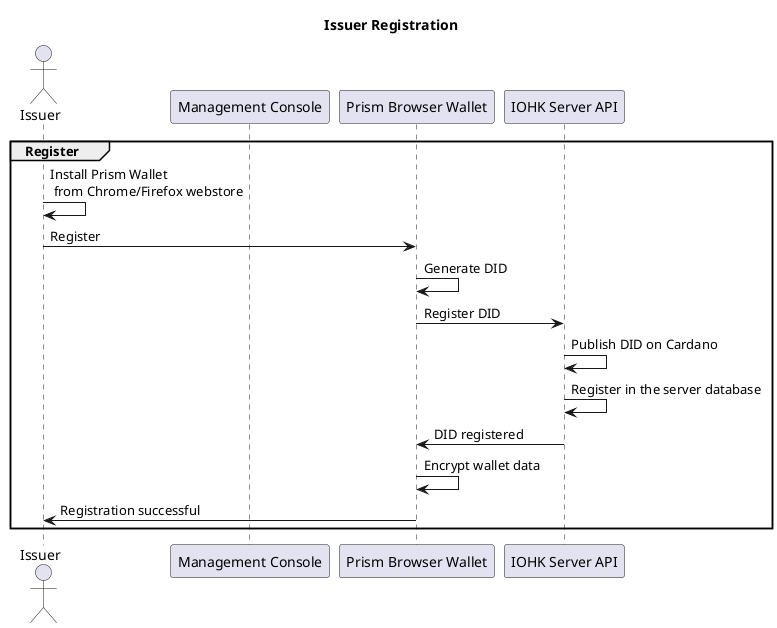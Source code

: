 @startuml
title Issuer Registration

actor Issuer
participant "Management Console" as ManagementConsole
participant "Prism Browser Wallet" as BrowserWallet
participant "IOHK Server API" as ServerAPI

group Register
    Issuer -> Issuer : Install Prism Wallet\n from Chrome/Firefox webstore
    Issuer -> BrowserWallet : Register
    BrowserWallet -> BrowserWallet : Generate DID
    BrowserWallet -> ServerAPI : Register DID
    ServerAPI -> ServerAPI : Publish DID on Cardano
    ServerAPI -> ServerAPI : Register in the server database
    ServerAPI -> BrowserWallet : DID registered
    BrowserWallet -> BrowserWallet : Encrypt wallet data
    BrowserWallet -> Issuer : Registration successful
end
@enduml
